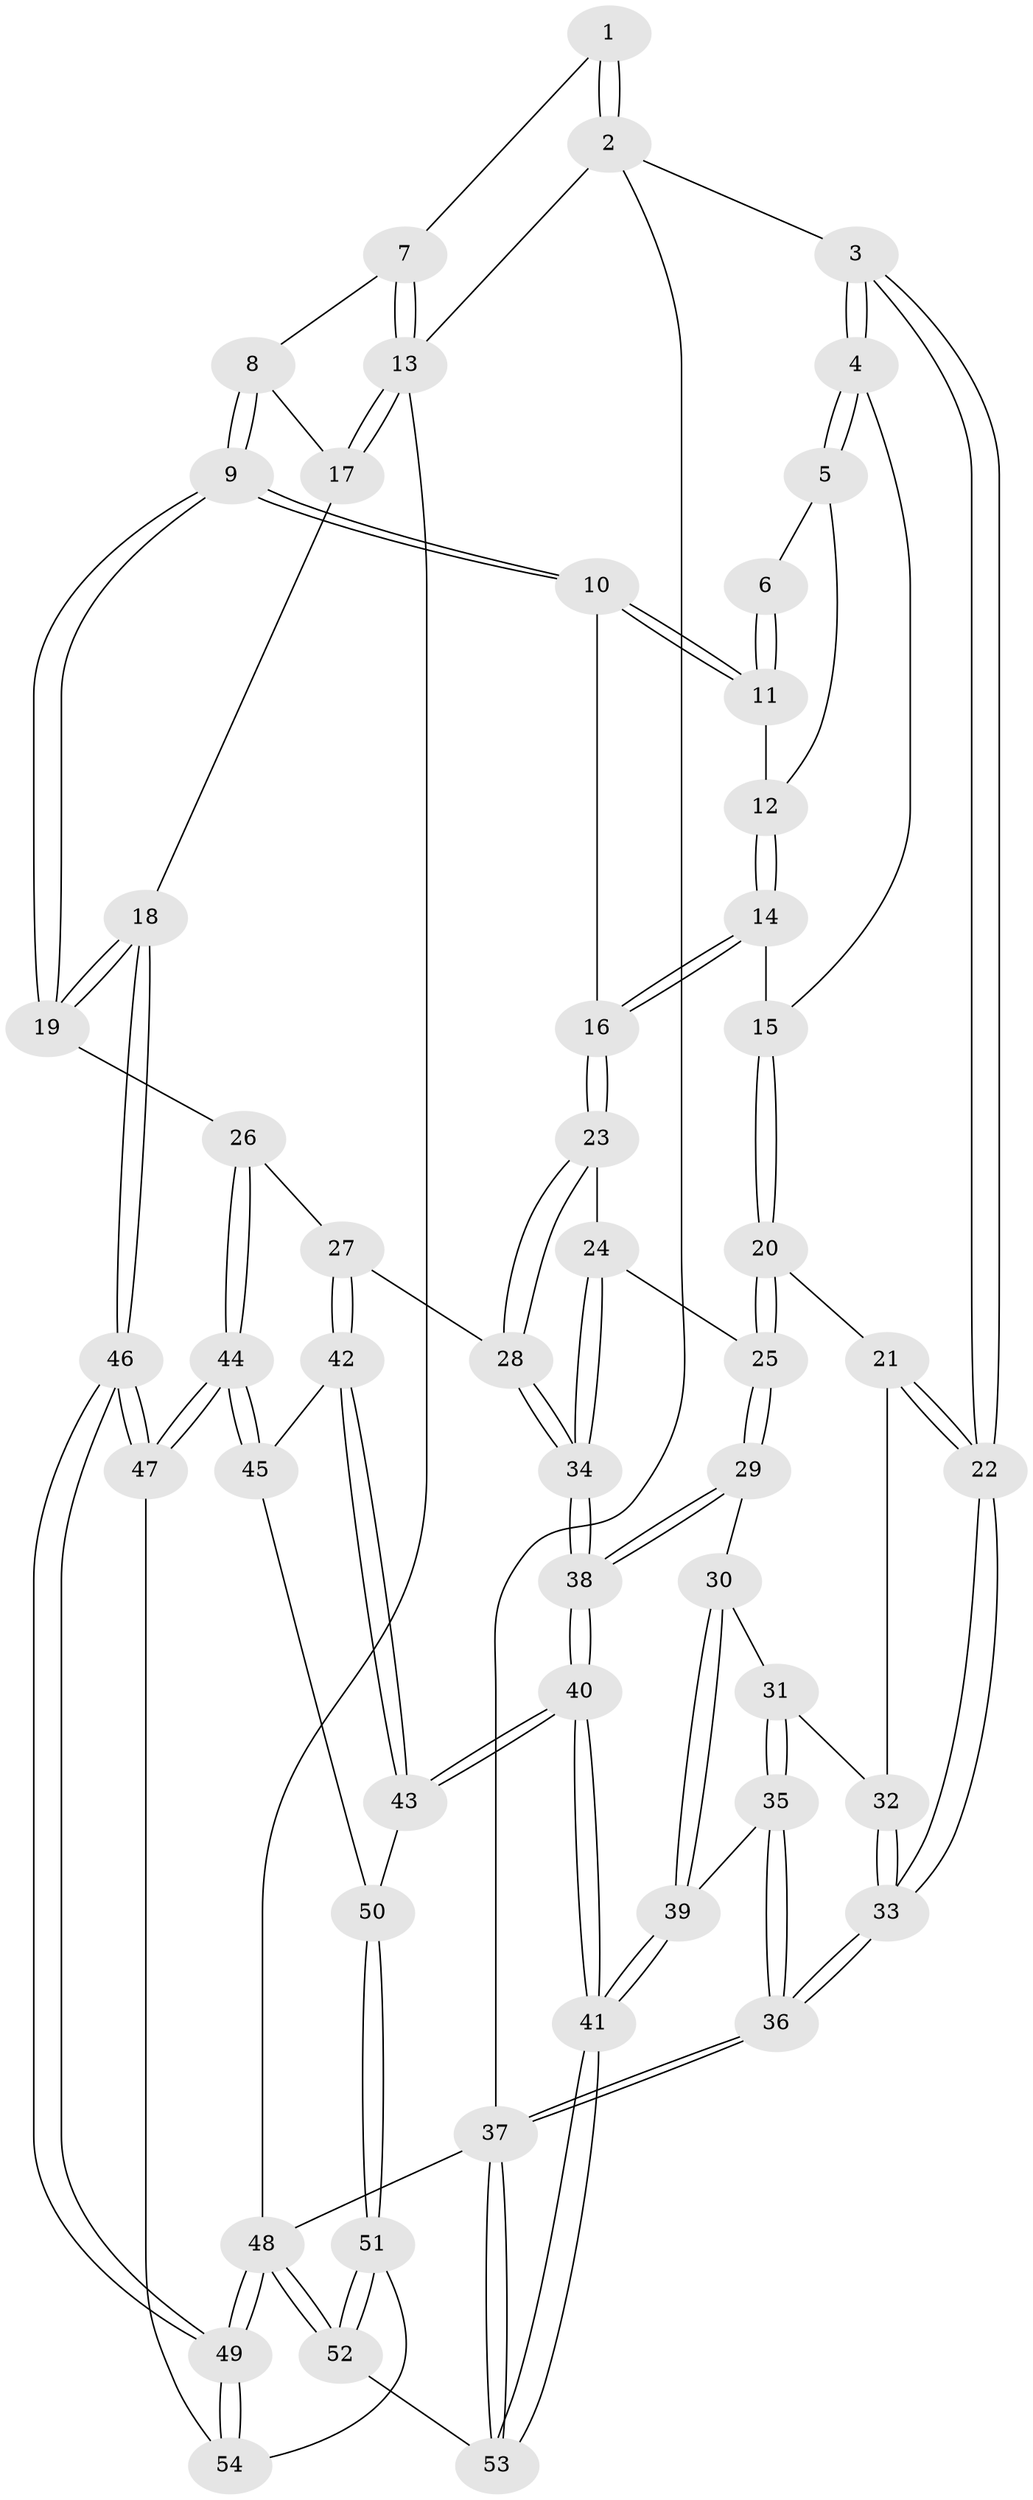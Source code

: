 // Generated by graph-tools (version 1.1) at 2025/03/03/09/25 03:03:24]
// undirected, 54 vertices, 132 edges
graph export_dot {
graph [start="1"]
  node [color=gray90,style=filled];
  1 [pos="+0.42678454943907956+0"];
  2 [pos="+0+0"];
  3 [pos="+0+0"];
  4 [pos="+0.13284618539907575+0.1495721246312607"];
  5 [pos="+0.26127070121661344+0.10384888808553998"];
  6 [pos="+0.4042757930423293+0"];
  7 [pos="+0.6819851833227534+0"];
  8 [pos="+0.7111721851608309+0.07657666538618019"];
  9 [pos="+0.7049914019121275+0.27472050393892417"];
  10 [pos="+0.6501244857348297+0.29127468412280566"];
  11 [pos="+0.40236383305857326+0.17923454654763882"];
  12 [pos="+0.37892683380228215+0.18975521268473802"];
  13 [pos="+1+0"];
  14 [pos="+0.2703707237286072+0.2935556666041022"];
  15 [pos="+0.2164839823444636+0.33717388039239043"];
  16 [pos="+0.6375588088408223+0.3017438269134479"];
  17 [pos="+1+0.10823118189363146"];
  18 [pos="+1+0.4245629956148591"];
  19 [pos="+0.8987664313122793+0.42817549648312625"];
  20 [pos="+0.21520661456843057+0.34959120355895335"];
  21 [pos="+0.16713120448569077+0.3733901069426593"];
  22 [pos="+0+0.3680728801382375"];
  23 [pos="+0.5468477306346167+0.38476493814322466"];
  24 [pos="+0.43309696236920836+0.43717177844815974"];
  25 [pos="+0.28511656095790955+0.41974450370601735"];
  26 [pos="+0.8781030675403116+0.46395796392312055"];
  27 [pos="+0.69786070876372+0.6041173671638987"];
  28 [pos="+0.5685256996265295+0.6159448683245626"];
  29 [pos="+0.2728244025117416+0.54558921544148"];
  30 [pos="+0.19143536947912881+0.6088031242752479"];
  31 [pos="+0.12214965850798919+0.5210959215952085"];
  32 [pos="+0.1152692628332514+0.48306722949247505"];
  33 [pos="+0+0.6418005410199645"];
  34 [pos="+0.4551822212084326+0.7060160257070552"];
  35 [pos="+0+0.8036610955358242"];
  36 [pos="+0+0.8630786337416916"];
  37 [pos="+0+1"];
  38 [pos="+0.43092206385457316+0.7526258059125609"];
  39 [pos="+0.09634354480732957+0.7830655839192534"];
  40 [pos="+0.42358330819228246+0.8166360408301653"];
  41 [pos="+0.41694193145580716+0.8350792660290397"];
  42 [pos="+0.683490831062797+0.6995006971028086"];
  43 [pos="+0.6451645696833481+0.7384377166439757"];
  44 [pos="+0.8374076805835116+0.7889834982318216"];
  45 [pos="+0.693142126497739+0.7079980875125176"];
  46 [pos="+1+0.8821289585520067"];
  47 [pos="+0.8415066186516057+0.8342806469964681"];
  48 [pos="+1+1"];
  49 [pos="+1+1"];
  50 [pos="+0.7266444649950964+0.8247644998614497"];
  51 [pos="+0.7782909452584201+0.8980361127131238"];
  52 [pos="+0.6039852636492405+1"];
  53 [pos="+0.519145749110285+1"];
  54 [pos="+0.7825411789095068+0.8944242396327351"];
  1 -- 2;
  1 -- 2;
  1 -- 7;
  2 -- 3;
  2 -- 13;
  2 -- 37;
  3 -- 4;
  3 -- 4;
  3 -- 22;
  3 -- 22;
  4 -- 5;
  4 -- 5;
  4 -- 15;
  5 -- 6;
  5 -- 12;
  6 -- 11;
  6 -- 11;
  7 -- 8;
  7 -- 13;
  7 -- 13;
  8 -- 9;
  8 -- 9;
  8 -- 17;
  9 -- 10;
  9 -- 10;
  9 -- 19;
  9 -- 19;
  10 -- 11;
  10 -- 11;
  10 -- 16;
  11 -- 12;
  12 -- 14;
  12 -- 14;
  13 -- 17;
  13 -- 17;
  13 -- 48;
  14 -- 15;
  14 -- 16;
  14 -- 16;
  15 -- 20;
  15 -- 20;
  16 -- 23;
  16 -- 23;
  17 -- 18;
  18 -- 19;
  18 -- 19;
  18 -- 46;
  18 -- 46;
  19 -- 26;
  20 -- 21;
  20 -- 25;
  20 -- 25;
  21 -- 22;
  21 -- 22;
  21 -- 32;
  22 -- 33;
  22 -- 33;
  23 -- 24;
  23 -- 28;
  23 -- 28;
  24 -- 25;
  24 -- 34;
  24 -- 34;
  25 -- 29;
  25 -- 29;
  26 -- 27;
  26 -- 44;
  26 -- 44;
  27 -- 28;
  27 -- 42;
  27 -- 42;
  28 -- 34;
  28 -- 34;
  29 -- 30;
  29 -- 38;
  29 -- 38;
  30 -- 31;
  30 -- 39;
  30 -- 39;
  31 -- 32;
  31 -- 35;
  31 -- 35;
  32 -- 33;
  32 -- 33;
  33 -- 36;
  33 -- 36;
  34 -- 38;
  34 -- 38;
  35 -- 36;
  35 -- 36;
  35 -- 39;
  36 -- 37;
  36 -- 37;
  37 -- 53;
  37 -- 53;
  37 -- 48;
  38 -- 40;
  38 -- 40;
  39 -- 41;
  39 -- 41;
  40 -- 41;
  40 -- 41;
  40 -- 43;
  40 -- 43;
  41 -- 53;
  41 -- 53;
  42 -- 43;
  42 -- 43;
  42 -- 45;
  43 -- 50;
  44 -- 45;
  44 -- 45;
  44 -- 47;
  44 -- 47;
  45 -- 50;
  46 -- 47;
  46 -- 47;
  46 -- 49;
  46 -- 49;
  47 -- 54;
  48 -- 49;
  48 -- 49;
  48 -- 52;
  48 -- 52;
  49 -- 54;
  49 -- 54;
  50 -- 51;
  50 -- 51;
  51 -- 52;
  51 -- 52;
  51 -- 54;
  52 -- 53;
}
